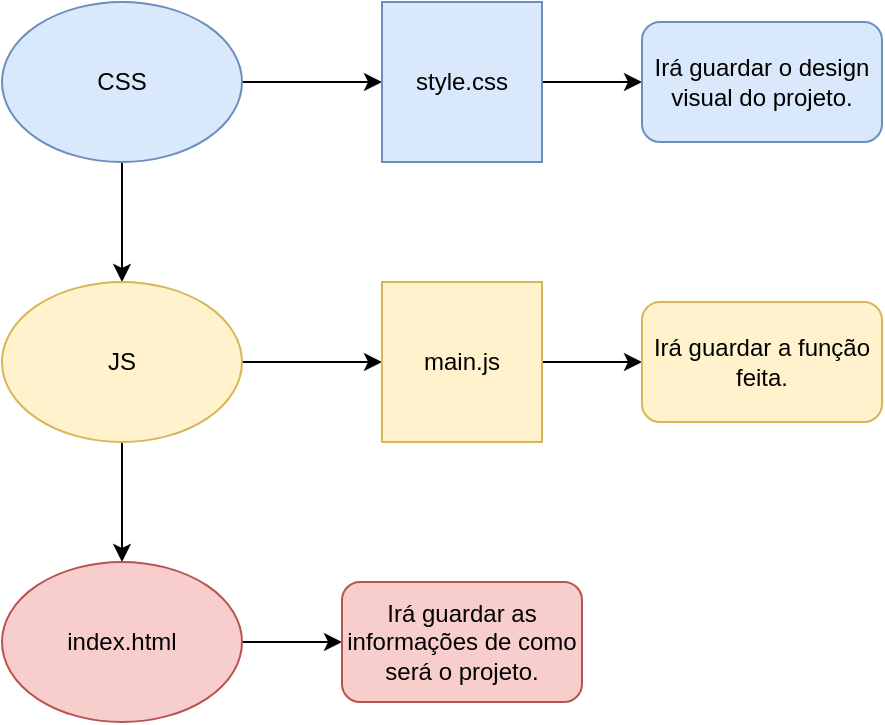 <mxfile version="20.4.0" type="device"><diagram id="8K1z7AvcX0me8WrIbfTD" name="Página-1"><mxGraphModel dx="1102" dy="614" grid="1" gridSize="10" guides="1" tooltips="1" connect="1" arrows="1" fold="1" page="1" pageScale="1" pageWidth="827" pageHeight="1169" math="0" shadow="0"><root><mxCell id="0"/><mxCell id="1" parent="0"/><mxCell id="1JKiZXalJ-xVqqjgNp0T-2" style="edgeStyle=orthogonalEdgeStyle;rounded=0;orthogonalLoop=1;jettySize=auto;html=1;" edge="1" parent="1" source="1JKiZXalJ-xVqqjgNp0T-1" target="1JKiZXalJ-xVqqjgNp0T-3"><mxGeometry relative="1" as="geometry"><mxPoint x="390" y="110" as="targetPoint"/></mxGeometry></mxCell><mxCell id="1JKiZXalJ-xVqqjgNp0T-4" style="edgeStyle=orthogonalEdgeStyle;rounded=0;orthogonalLoop=1;jettySize=auto;html=1;" edge="1" parent="1" source="1JKiZXalJ-xVqqjgNp0T-1" target="1JKiZXalJ-xVqqjgNp0T-5"><mxGeometry relative="1" as="geometry"><mxPoint x="260" y="210" as="targetPoint"/></mxGeometry></mxCell><mxCell id="1JKiZXalJ-xVqqjgNp0T-1" value="CSS" style="ellipse;whiteSpace=wrap;html=1;fillColor=#dae8fc;strokeColor=#6c8ebf;" vertex="1" parent="1"><mxGeometry x="200" y="70" width="120" height="80" as="geometry"/></mxCell><mxCell id="1JKiZXalJ-xVqqjgNp0T-13" style="edgeStyle=orthogonalEdgeStyle;rounded=0;orthogonalLoop=1;jettySize=auto;html=1;entryX=0;entryY=0.5;entryDx=0;entryDy=0;" edge="1" parent="1" source="1JKiZXalJ-xVqqjgNp0T-3" target="1JKiZXalJ-xVqqjgNp0T-10"><mxGeometry relative="1" as="geometry"/></mxCell><mxCell id="1JKiZXalJ-xVqqjgNp0T-3" value="style.css" style="whiteSpace=wrap;html=1;aspect=fixed;fillColor=#dae8fc;strokeColor=#6c8ebf;" vertex="1" parent="1"><mxGeometry x="390" y="70" width="80" height="80" as="geometry"/></mxCell><mxCell id="1JKiZXalJ-xVqqjgNp0T-6" style="edgeStyle=orthogonalEdgeStyle;rounded=0;orthogonalLoop=1;jettySize=auto;html=1;" edge="1" parent="1" source="1JKiZXalJ-xVqqjgNp0T-5" target="1JKiZXalJ-xVqqjgNp0T-7"><mxGeometry relative="1" as="geometry"><mxPoint x="400" y="250" as="targetPoint"/></mxGeometry></mxCell><mxCell id="1JKiZXalJ-xVqqjgNp0T-8" style="edgeStyle=orthogonalEdgeStyle;rounded=0;orthogonalLoop=1;jettySize=auto;html=1;" edge="1" parent="1" source="1JKiZXalJ-xVqqjgNp0T-5" target="1JKiZXalJ-xVqqjgNp0T-9"><mxGeometry relative="1" as="geometry"><mxPoint x="260" y="370" as="targetPoint"/></mxGeometry></mxCell><mxCell id="1JKiZXalJ-xVqqjgNp0T-5" value="JS" style="ellipse;whiteSpace=wrap;html=1;fillColor=#fff2cc;strokeColor=#d6b656;" vertex="1" parent="1"><mxGeometry x="200" y="210" width="120" height="80" as="geometry"/></mxCell><mxCell id="1JKiZXalJ-xVqqjgNp0T-14" style="edgeStyle=orthogonalEdgeStyle;rounded=0;orthogonalLoop=1;jettySize=auto;html=1;entryX=0;entryY=0.5;entryDx=0;entryDy=0;" edge="1" parent="1" source="1JKiZXalJ-xVqqjgNp0T-7" target="1JKiZXalJ-xVqqjgNp0T-11"><mxGeometry relative="1" as="geometry"/></mxCell><mxCell id="1JKiZXalJ-xVqqjgNp0T-7" value="main.js" style="whiteSpace=wrap;html=1;aspect=fixed;fillColor=#fff2cc;strokeColor=#d6b656;" vertex="1" parent="1"><mxGeometry x="390" y="210" width="80" height="80" as="geometry"/></mxCell><mxCell id="1JKiZXalJ-xVqqjgNp0T-15" style="edgeStyle=orthogonalEdgeStyle;rounded=0;orthogonalLoop=1;jettySize=auto;html=1;entryX=0;entryY=0.5;entryDx=0;entryDy=0;" edge="1" parent="1" source="1JKiZXalJ-xVqqjgNp0T-9" target="1JKiZXalJ-xVqqjgNp0T-12"><mxGeometry relative="1" as="geometry"/></mxCell><mxCell id="1JKiZXalJ-xVqqjgNp0T-9" value="index.html" style="ellipse;whiteSpace=wrap;html=1;fillColor=#f8cecc;strokeColor=#b85450;" vertex="1" parent="1"><mxGeometry x="200" y="350" width="120" height="80" as="geometry"/></mxCell><mxCell id="1JKiZXalJ-xVqqjgNp0T-10" value="Irá guardar o design visual do projeto." style="rounded=1;whiteSpace=wrap;html=1;fillColor=#dae8fc;strokeColor=#6c8ebf;" vertex="1" parent="1"><mxGeometry x="520" y="80" width="120" height="60" as="geometry"/></mxCell><mxCell id="1JKiZXalJ-xVqqjgNp0T-11" value="Irá guardar a função feita." style="rounded=1;whiteSpace=wrap;html=1;fillColor=#fff2cc;strokeColor=#d6b656;" vertex="1" parent="1"><mxGeometry x="520" y="220" width="120" height="60" as="geometry"/></mxCell><mxCell id="1JKiZXalJ-xVqqjgNp0T-12" value="Irá guardar as informações de como será o projeto." style="rounded=1;whiteSpace=wrap;html=1;fillColor=#f8cecc;strokeColor=#b85450;" vertex="1" parent="1"><mxGeometry x="370" y="360" width="120" height="60" as="geometry"/></mxCell></root></mxGraphModel></diagram></mxfile>